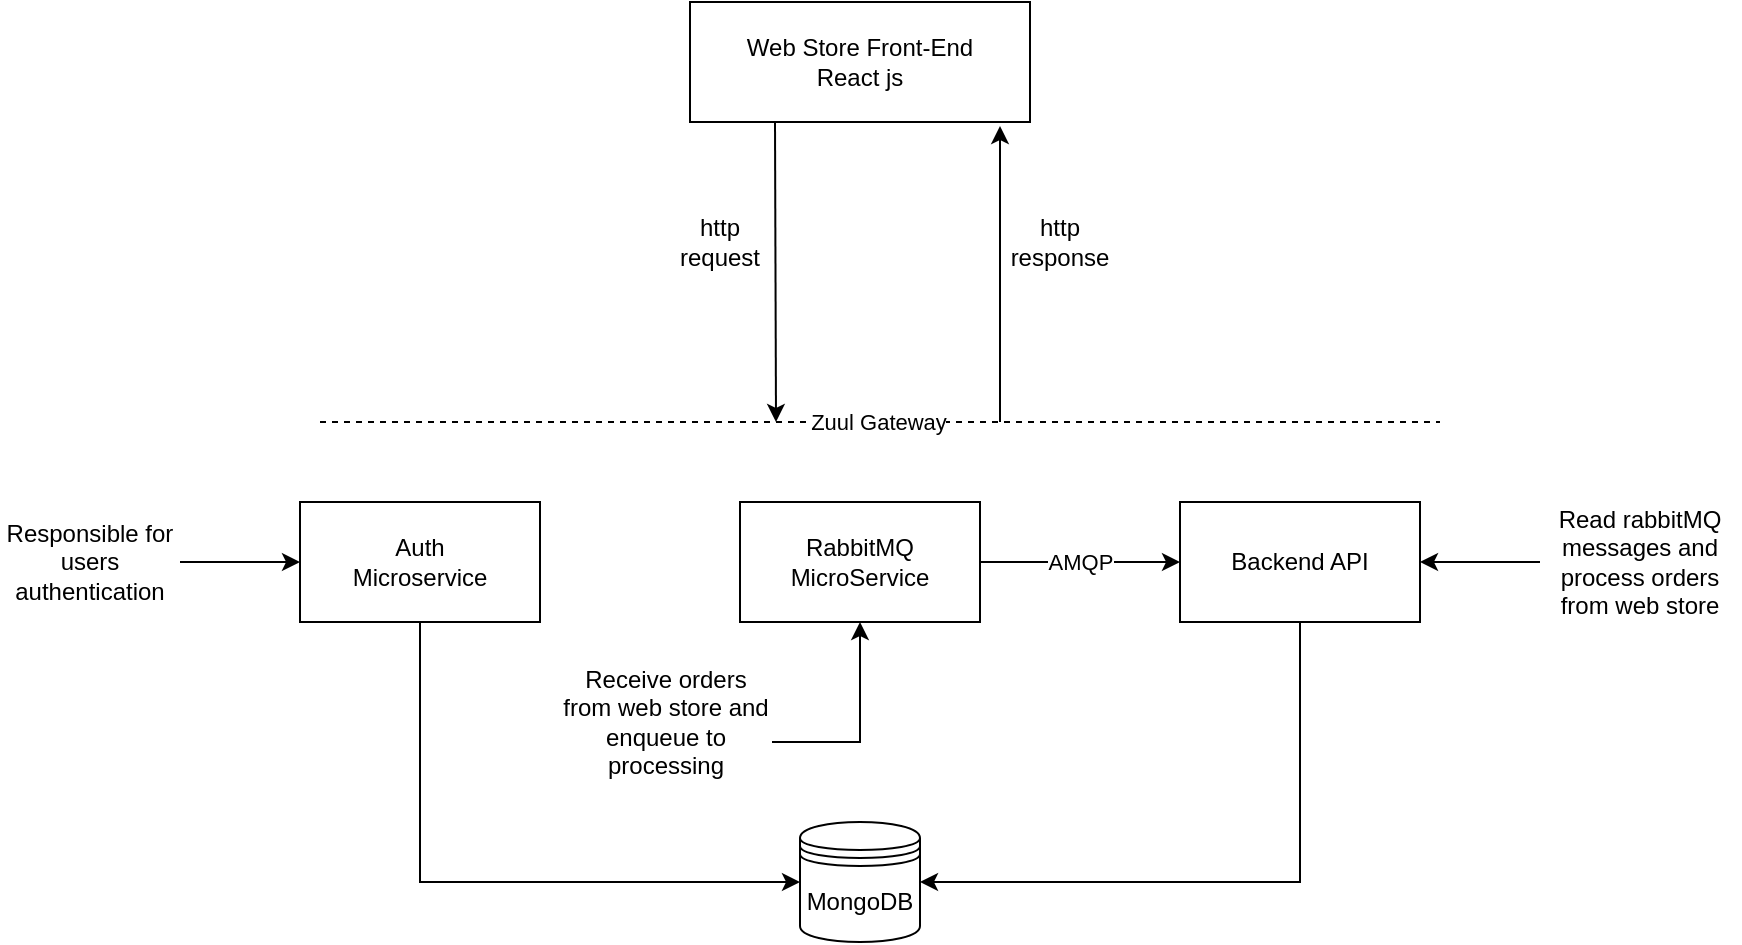 <mxfile version="13.6.1" type="device"><diagram id="t3lm7oD-bBy2UZyZM3X0" name="Page-1"><mxGraphModel dx="2052" dy="524" grid="1" gridSize="10" guides="1" tooltips="1" connect="1" arrows="1" fold="1" page="1" pageScale="1" pageWidth="827" pageHeight="1169" math="0" shadow="0"><root><mxCell id="0"/><mxCell id="1" parent="0"/><mxCell id="HQb174lorfKjKUkFleCq-1" value="Web Store Front-End&lt;br&gt;React js" style="rounded=0;whiteSpace=wrap;html=1;" vertex="1" parent="1"><mxGeometry x="185" y="70" width="170" height="60" as="geometry"/></mxCell><mxCell id="HQb174lorfKjKUkFleCq-10" style="edgeStyle=orthogonalEdgeStyle;rounded=0;orthogonalLoop=1;jettySize=auto;html=1;exitX=0.5;exitY=1;exitDx=0;exitDy=0;entryX=1;entryY=0.5;entryDx=0;entryDy=0;" edge="1" parent="1" source="HQb174lorfKjKUkFleCq-2" target="HQb174lorfKjKUkFleCq-6"><mxGeometry relative="1" as="geometry"><mxPoint x="510" y="530" as="targetPoint"/><Array as="points"><mxPoint x="490" y="510"/></Array></mxGeometry></mxCell><mxCell id="HQb174lorfKjKUkFleCq-2" value="Backend API" style="rounded=0;whiteSpace=wrap;html=1;" vertex="1" parent="1"><mxGeometry x="430" y="320" width="120" height="60" as="geometry"/></mxCell><mxCell id="HQb174lorfKjKUkFleCq-9" value="AMQP" style="edgeStyle=orthogonalEdgeStyle;rounded=0;orthogonalLoop=1;jettySize=auto;html=1;exitX=1;exitY=0.5;exitDx=0;exitDy=0;entryX=0;entryY=0.5;entryDx=0;entryDy=0;" edge="1" parent="1" source="HQb174lorfKjKUkFleCq-3" target="HQb174lorfKjKUkFleCq-2"><mxGeometry relative="1" as="geometry"><mxPoint x="450" y="350" as="targetPoint"/></mxGeometry></mxCell><mxCell id="HQb174lorfKjKUkFleCq-3" value="RabbitMQ&lt;br&gt;MicroService" style="rounded=0;whiteSpace=wrap;html=1;" vertex="1" parent="1"><mxGeometry x="210" y="320" width="120" height="60" as="geometry"/></mxCell><mxCell id="HQb174lorfKjKUkFleCq-4" value="Zuul Gateway" style="endArrow=none;dashed=1;html=1;" edge="1" parent="1"><mxGeometry x="0.179" y="-50" width="50" height="50" relative="1" as="geometry"><mxPoint y="280" as="sourcePoint"/><mxPoint x="560" y="280" as="targetPoint"/><Array as="points"><mxPoint x="330" y="280"/></Array><mxPoint x="-51" y="-50" as="offset"/></mxGeometry></mxCell><mxCell id="HQb174lorfKjKUkFleCq-7" style="edgeStyle=orthogonalEdgeStyle;rounded=0;orthogonalLoop=1;jettySize=auto;html=1;exitX=0.5;exitY=1;exitDx=0;exitDy=0;entryX=0;entryY=0.5;entryDx=0;entryDy=0;" edge="1" parent="1" source="HQb174lorfKjKUkFleCq-5" target="HQb174lorfKjKUkFleCq-6"><mxGeometry relative="1" as="geometry"><mxPoint x="120" y="520" as="targetPoint"/></mxGeometry></mxCell><mxCell id="HQb174lorfKjKUkFleCq-5" value="Auth&lt;br&gt;Microservice" style="rounded=0;whiteSpace=wrap;html=1;" vertex="1" parent="1"><mxGeometry x="-10" y="320" width="120" height="60" as="geometry"/></mxCell><mxCell id="HQb174lorfKjKUkFleCq-6" value="MongoDB" style="shape=datastore;whiteSpace=wrap;html=1;" vertex="1" parent="1"><mxGeometry x="240" y="480" width="60" height="60" as="geometry"/></mxCell><mxCell id="HQb174lorfKjKUkFleCq-12" style="edgeStyle=orthogonalEdgeStyle;rounded=0;orthogonalLoop=1;jettySize=auto;html=1;entryX=0;entryY=0.5;entryDx=0;entryDy=0;" edge="1" parent="1" source="HQb174lorfKjKUkFleCq-11" target="HQb174lorfKjKUkFleCq-5"><mxGeometry relative="1" as="geometry"/></mxCell><mxCell id="HQb174lorfKjKUkFleCq-11" value="Responsible for users authentication" style="text;html=1;strokeColor=none;fillColor=none;align=center;verticalAlign=middle;whiteSpace=wrap;rounded=0;" vertex="1" parent="1"><mxGeometry x="-160" y="320" width="90" height="60" as="geometry"/></mxCell><mxCell id="HQb174lorfKjKUkFleCq-14" style="edgeStyle=orthogonalEdgeStyle;rounded=0;orthogonalLoop=1;jettySize=auto;html=1;entryX=0.5;entryY=1;entryDx=0;entryDy=0;" edge="1" parent="1" source="HQb174lorfKjKUkFleCq-13" target="HQb174lorfKjKUkFleCq-3"><mxGeometry relative="1" as="geometry"><Array as="points"><mxPoint x="270" y="440"/></Array></mxGeometry></mxCell><mxCell id="HQb174lorfKjKUkFleCq-13" value="Receive orders from web store and enqueue to processing" style="text;html=1;strokeColor=none;fillColor=none;align=center;verticalAlign=middle;whiteSpace=wrap;rounded=0;" vertex="1" parent="1"><mxGeometry x="120" y="400" width="106" height="60" as="geometry"/></mxCell><mxCell id="HQb174lorfKjKUkFleCq-16" style="edgeStyle=orthogonalEdgeStyle;rounded=0;orthogonalLoop=1;jettySize=auto;html=1;exitX=0;exitY=0.5;exitDx=0;exitDy=0;entryX=1;entryY=0.5;entryDx=0;entryDy=0;" edge="1" parent="1" source="HQb174lorfKjKUkFleCq-15" target="HQb174lorfKjKUkFleCq-2"><mxGeometry relative="1" as="geometry"/></mxCell><mxCell id="HQb174lorfKjKUkFleCq-15" value="Read rabbitMQ messages and process orders from web store" style="text;html=1;strokeColor=none;fillColor=none;align=center;verticalAlign=middle;whiteSpace=wrap;rounded=0;" vertex="1" parent="1"><mxGeometry x="610" y="315" width="100" height="70" as="geometry"/></mxCell><mxCell id="HQb174lorfKjKUkFleCq-22" value="" style="endArrow=classic;html=1;exitX=0.25;exitY=1;exitDx=0;exitDy=0;" edge="1" parent="1" source="HQb174lorfKjKUkFleCq-1"><mxGeometry width="50" height="50" relative="1" as="geometry"><mxPoint x="190" y="250" as="sourcePoint"/><mxPoint x="228" y="280" as="targetPoint"/></mxGeometry></mxCell><mxCell id="HQb174lorfKjKUkFleCq-23" value="" style="endArrow=classic;html=1;" edge="1" parent="1"><mxGeometry width="50" height="50" relative="1" as="geometry"><mxPoint x="340" y="280" as="sourcePoint"/><mxPoint x="340" y="132" as="targetPoint"/></mxGeometry></mxCell><mxCell id="HQb174lorfKjKUkFleCq-24" value="http request" style="text;html=1;strokeColor=none;fillColor=none;align=center;verticalAlign=middle;whiteSpace=wrap;rounded=0;" vertex="1" parent="1"><mxGeometry x="180" y="180" width="40" height="20" as="geometry"/></mxCell><mxCell id="HQb174lorfKjKUkFleCq-25" value="http response" style="text;html=1;strokeColor=none;fillColor=none;align=center;verticalAlign=middle;whiteSpace=wrap;rounded=0;" vertex="1" parent="1"><mxGeometry x="350" y="180" width="40" height="20" as="geometry"/></mxCell></root></mxGraphModel></diagram></mxfile>